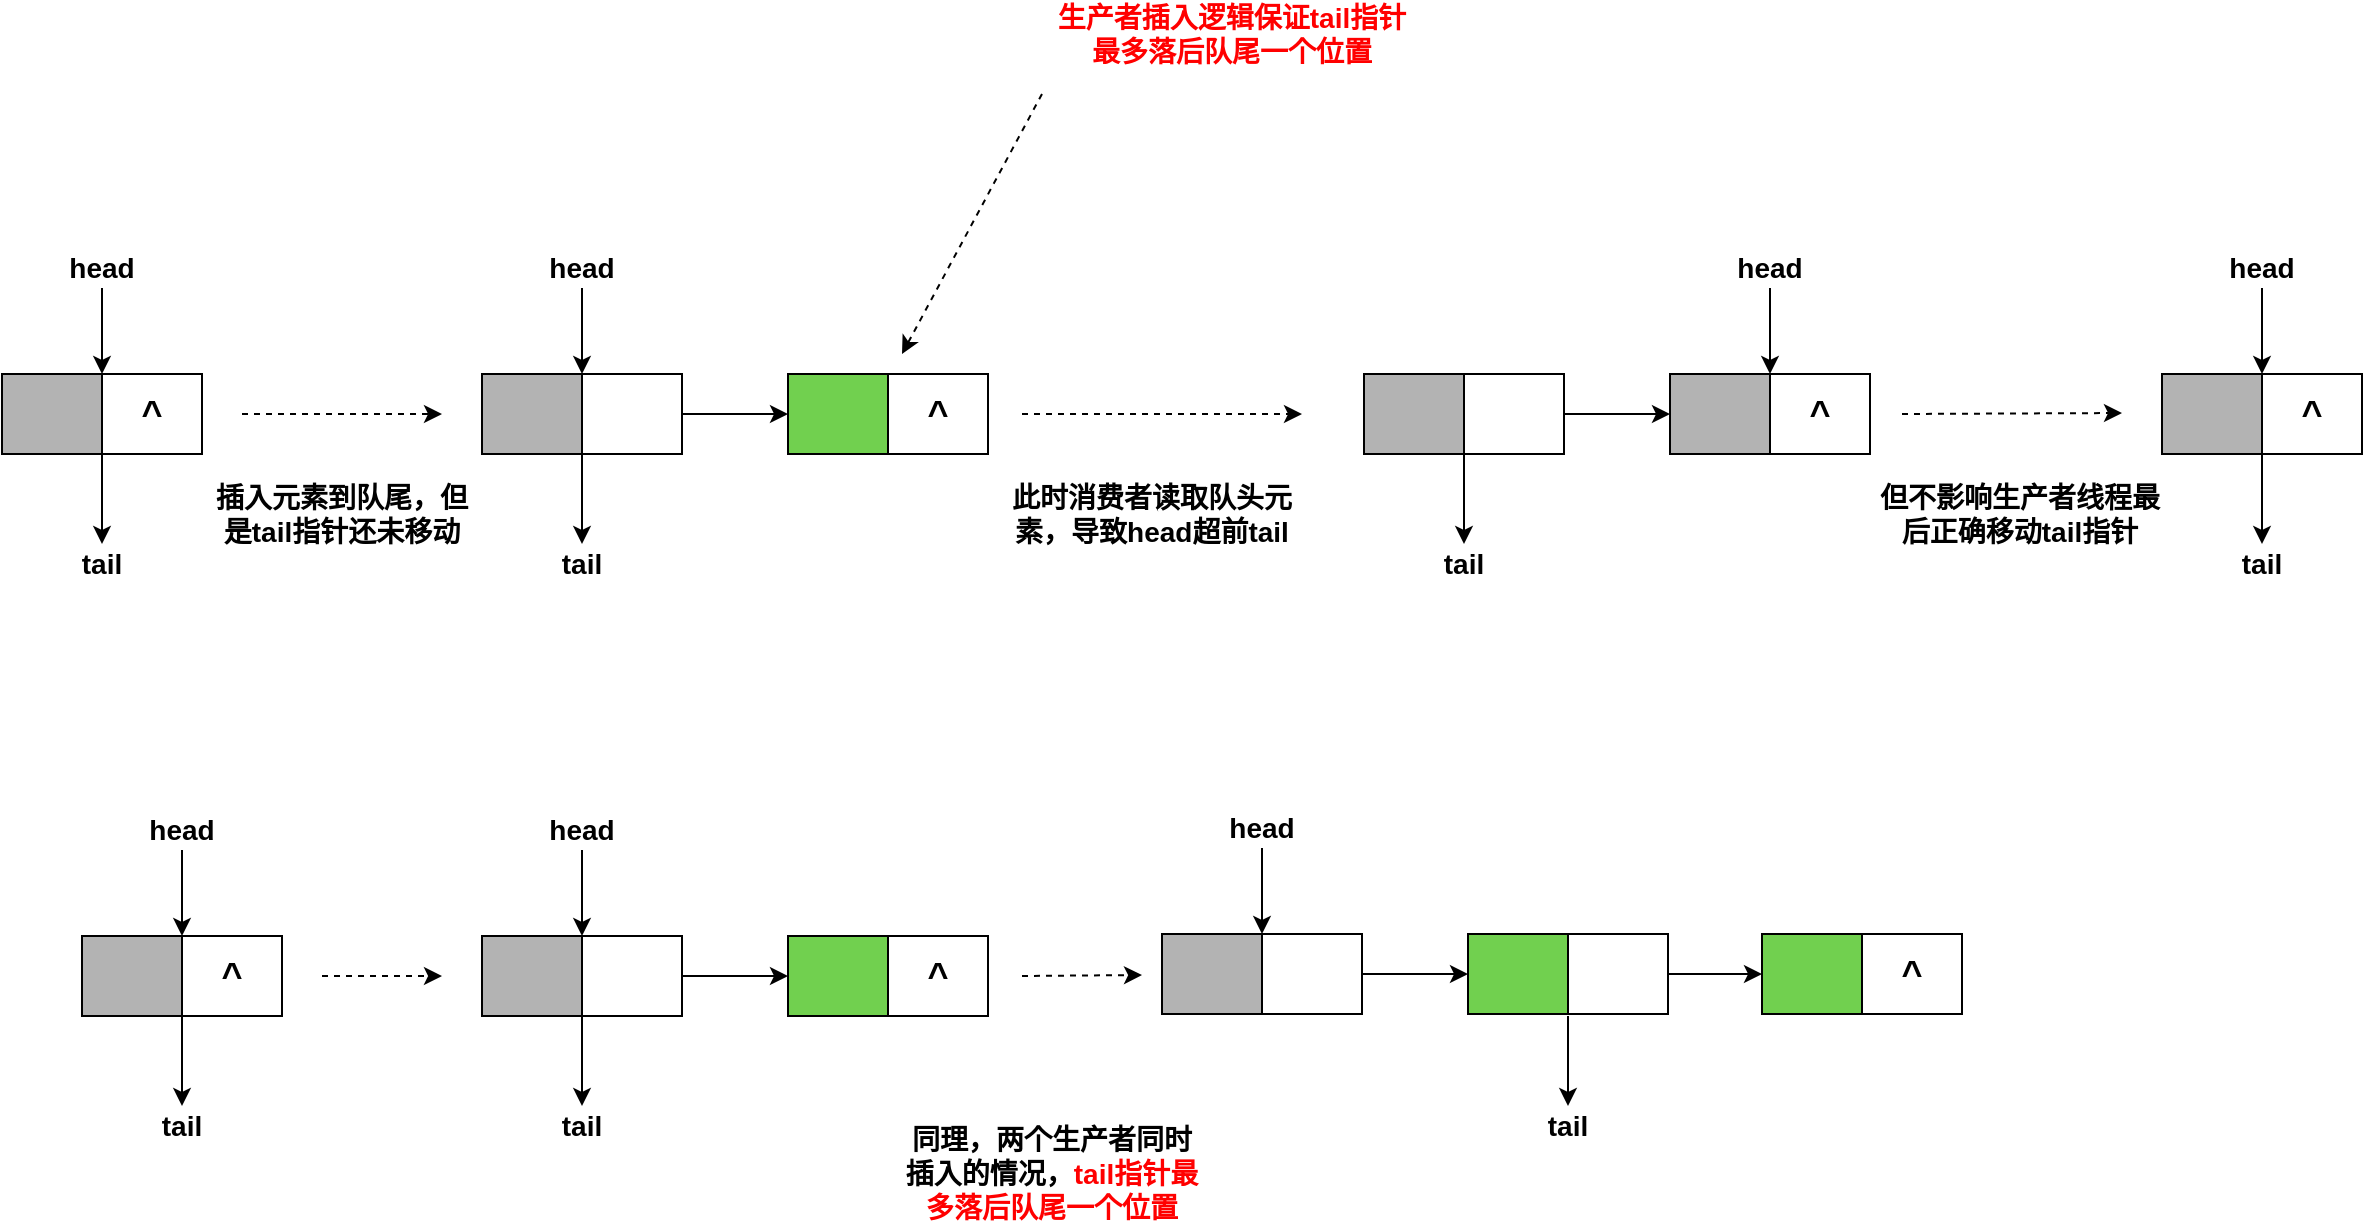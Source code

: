 <mxfile version="14.0.1" type="github">
  <diagram id="2i-kSuf8YJ6PZaOD5piu" name="Page-1">
    <mxGraphModel dx="2062" dy="1122" grid="1" gridSize="10" guides="1" tooltips="1" connect="1" arrows="1" fold="1" page="1" pageScale="1" pageWidth="827" pageHeight="1169" math="0" shadow="0">
      <root>
        <mxCell id="0" />
        <mxCell id="1" parent="0" />
        <mxCell id="gaz1Uu5AwIauGs2SwcmH-5" value="" style="group" vertex="1" connectable="0" parent="1">
          <mxGeometry x="120" y="480" width="100" height="40" as="geometry" />
        </mxCell>
        <mxCell id="gaz1Uu5AwIauGs2SwcmH-3" value="" style="rounded=0;whiteSpace=wrap;html=1;fillColor=#B3B3B3;" vertex="1" parent="gaz1Uu5AwIauGs2SwcmH-5">
          <mxGeometry width="50" height="40" as="geometry" />
        </mxCell>
        <mxCell id="gaz1Uu5AwIauGs2SwcmH-4" value="&lt;b&gt;&lt;font style=&quot;font-size: 18px&quot;&gt;^&lt;/font&gt;&lt;/b&gt;" style="rounded=0;whiteSpace=wrap;html=1;" vertex="1" parent="gaz1Uu5AwIauGs2SwcmH-5">
          <mxGeometry x="50" width="50" height="40" as="geometry" />
        </mxCell>
        <mxCell id="gaz1Uu5AwIauGs2SwcmH-7" value="" style="endArrow=classic;html=1;entryX=0;entryY=0;entryDx=0;entryDy=0;" edge="1" parent="1" source="gaz1Uu5AwIauGs2SwcmH-8" target="gaz1Uu5AwIauGs2SwcmH-4">
          <mxGeometry width="50" height="50" relative="1" as="geometry">
            <mxPoint x="170" y="430" as="sourcePoint" />
            <mxPoint x="230" y="390" as="targetPoint" />
          </mxGeometry>
        </mxCell>
        <mxCell id="gaz1Uu5AwIauGs2SwcmH-8" value="&lt;font style=&quot;font-size: 14px&quot;&gt;&lt;b&gt;head&lt;/b&gt;&lt;/font&gt;" style="text;html=1;strokeColor=none;fillColor=none;align=center;verticalAlign=middle;whiteSpace=wrap;rounded=0;" vertex="1" parent="1">
          <mxGeometry x="150" y="417" width="40" height="20" as="geometry" />
        </mxCell>
        <mxCell id="gaz1Uu5AwIauGs2SwcmH-10" value="&lt;font style=&quot;font-size: 14px&quot;&gt;&lt;b&gt;tail&lt;/b&gt;&lt;/font&gt;" style="text;html=1;strokeColor=none;fillColor=none;align=center;verticalAlign=middle;whiteSpace=wrap;rounded=0;" vertex="1" parent="1">
          <mxGeometry x="150" y="565" width="40" height="20" as="geometry" />
        </mxCell>
        <mxCell id="gaz1Uu5AwIauGs2SwcmH-12" value="" style="endArrow=classic;html=1;exitX=1;exitY=1;exitDx=0;exitDy=0;entryX=0.5;entryY=0;entryDx=0;entryDy=0;" edge="1" parent="1" source="gaz1Uu5AwIauGs2SwcmH-3" target="gaz1Uu5AwIauGs2SwcmH-10">
          <mxGeometry width="50" height="50" relative="1" as="geometry">
            <mxPoint x="169.5" y="530" as="sourcePoint" />
            <mxPoint x="170" y="560" as="targetPoint" />
          </mxGeometry>
        </mxCell>
        <mxCell id="gaz1Uu5AwIauGs2SwcmH-13" value="" style="group" vertex="1" connectable="0" parent="1">
          <mxGeometry x="360" y="480" width="100" height="40" as="geometry" />
        </mxCell>
        <mxCell id="gaz1Uu5AwIauGs2SwcmH-14" value="" style="rounded=0;whiteSpace=wrap;html=1;fillColor=#B3B3B3;" vertex="1" parent="gaz1Uu5AwIauGs2SwcmH-13">
          <mxGeometry width="50" height="40" as="geometry" />
        </mxCell>
        <mxCell id="gaz1Uu5AwIauGs2SwcmH-15" value="" style="rounded=0;whiteSpace=wrap;html=1;" vertex="1" parent="gaz1Uu5AwIauGs2SwcmH-13">
          <mxGeometry x="50" width="50" height="40" as="geometry" />
        </mxCell>
        <mxCell id="gaz1Uu5AwIauGs2SwcmH-16" value="" style="endArrow=classic;html=1;entryX=0;entryY=0;entryDx=0;entryDy=0;" edge="1" source="gaz1Uu5AwIauGs2SwcmH-17" target="gaz1Uu5AwIauGs2SwcmH-15" parent="1">
          <mxGeometry width="50" height="50" relative="1" as="geometry">
            <mxPoint x="410" y="430" as="sourcePoint" />
            <mxPoint x="470" y="390" as="targetPoint" />
          </mxGeometry>
        </mxCell>
        <mxCell id="gaz1Uu5AwIauGs2SwcmH-17" value="&lt;font style=&quot;font-size: 14px&quot;&gt;&lt;b&gt;head&lt;/b&gt;&lt;/font&gt;" style="text;html=1;strokeColor=none;fillColor=none;align=center;verticalAlign=middle;whiteSpace=wrap;rounded=0;" vertex="1" parent="1">
          <mxGeometry x="390" y="417" width="40" height="20" as="geometry" />
        </mxCell>
        <mxCell id="gaz1Uu5AwIauGs2SwcmH-18" value="&lt;font style=&quot;font-size: 14px&quot;&gt;&lt;b&gt;tail&lt;/b&gt;&lt;/font&gt;" style="text;html=1;strokeColor=none;fillColor=none;align=center;verticalAlign=middle;whiteSpace=wrap;rounded=0;" vertex="1" parent="1">
          <mxGeometry x="390" y="565" width="40" height="20" as="geometry" />
        </mxCell>
        <mxCell id="gaz1Uu5AwIauGs2SwcmH-19" value="" style="endArrow=classic;html=1;exitX=1;exitY=1;exitDx=0;exitDy=0;entryX=0.5;entryY=0;entryDx=0;entryDy=0;" edge="1" source="gaz1Uu5AwIauGs2SwcmH-14" target="gaz1Uu5AwIauGs2SwcmH-18" parent="1">
          <mxGeometry width="50" height="50" relative="1" as="geometry">
            <mxPoint x="409.5" y="530" as="sourcePoint" />
            <mxPoint x="410" y="560" as="targetPoint" />
          </mxGeometry>
        </mxCell>
        <mxCell id="gaz1Uu5AwIauGs2SwcmH-20" value="" style="endArrow=classic;html=1;entryX=0;entryY=0.5;entryDx=0;entryDy=0;" edge="1" parent="1" source="gaz1Uu5AwIauGs2SwcmH-15" target="gaz1Uu5AwIauGs2SwcmH-22">
          <mxGeometry width="50" height="50" relative="1" as="geometry">
            <mxPoint x="530" y="527" as="sourcePoint" />
            <mxPoint x="510" y="500" as="targetPoint" />
          </mxGeometry>
        </mxCell>
        <mxCell id="gaz1Uu5AwIauGs2SwcmH-25" value="" style="group" vertex="1" connectable="0" parent="1">
          <mxGeometry x="513" y="480" width="100" height="40" as="geometry" />
        </mxCell>
        <mxCell id="gaz1Uu5AwIauGs2SwcmH-22" value="" style="rounded=0;whiteSpace=wrap;html=1;fillColor=#71D04F;" vertex="1" parent="gaz1Uu5AwIauGs2SwcmH-25">
          <mxGeometry width="50" height="40" as="geometry" />
        </mxCell>
        <mxCell id="gaz1Uu5AwIauGs2SwcmH-23" value="&lt;b&gt;&lt;font style=&quot;font-size: 18px&quot;&gt;^&lt;/font&gt;&lt;/b&gt;" style="rounded=0;whiteSpace=wrap;html=1;" vertex="1" parent="gaz1Uu5AwIauGs2SwcmH-25">
          <mxGeometry x="50" width="50" height="40" as="geometry" />
        </mxCell>
        <mxCell id="gaz1Uu5AwIauGs2SwcmH-26" value="" style="group" vertex="1" connectable="0" parent="1">
          <mxGeometry x="801" y="480" width="100" height="40" as="geometry" />
        </mxCell>
        <mxCell id="gaz1Uu5AwIauGs2SwcmH-27" value="" style="rounded=0;whiteSpace=wrap;html=1;fillColor=#B3B3B3;" vertex="1" parent="gaz1Uu5AwIauGs2SwcmH-26">
          <mxGeometry width="50" height="40" as="geometry" />
        </mxCell>
        <mxCell id="gaz1Uu5AwIauGs2SwcmH-28" value="" style="rounded=0;whiteSpace=wrap;html=1;" vertex="1" parent="gaz1Uu5AwIauGs2SwcmH-26">
          <mxGeometry x="50" width="50" height="40" as="geometry" />
        </mxCell>
        <mxCell id="gaz1Uu5AwIauGs2SwcmH-29" value="" style="endArrow=classic;html=1;entryX=1;entryY=0;entryDx=0;entryDy=0;" edge="1" source="gaz1Uu5AwIauGs2SwcmH-30" target="gaz1Uu5AwIauGs2SwcmH-35" parent="1">
          <mxGeometry width="50" height="50" relative="1" as="geometry">
            <mxPoint x="1004" y="430" as="sourcePoint" />
            <mxPoint x="1004" y="480" as="targetPoint" />
          </mxGeometry>
        </mxCell>
        <mxCell id="gaz1Uu5AwIauGs2SwcmH-30" value="&lt;font style=&quot;font-size: 14px&quot;&gt;&lt;b&gt;head&lt;/b&gt;&lt;/font&gt;" style="text;html=1;strokeColor=none;fillColor=none;align=center;verticalAlign=middle;whiteSpace=wrap;rounded=0;" vertex="1" parent="1">
          <mxGeometry x="984" y="417" width="40" height="20" as="geometry" />
        </mxCell>
        <mxCell id="gaz1Uu5AwIauGs2SwcmH-31" value="&lt;font style=&quot;font-size: 14px&quot;&gt;&lt;b&gt;tail&lt;/b&gt;&lt;/font&gt;" style="text;html=1;strokeColor=none;fillColor=none;align=center;verticalAlign=middle;whiteSpace=wrap;rounded=0;" vertex="1" parent="1">
          <mxGeometry x="831" y="565" width="40" height="20" as="geometry" />
        </mxCell>
        <mxCell id="gaz1Uu5AwIauGs2SwcmH-32" value="" style="endArrow=classic;html=1;exitX=1;exitY=1;exitDx=0;exitDy=0;entryX=0.5;entryY=0;entryDx=0;entryDy=0;" edge="1" source="gaz1Uu5AwIauGs2SwcmH-27" target="gaz1Uu5AwIauGs2SwcmH-31" parent="1">
          <mxGeometry width="50" height="50" relative="1" as="geometry">
            <mxPoint x="850.5" y="530" as="sourcePoint" />
            <mxPoint x="851" y="560" as="targetPoint" />
          </mxGeometry>
        </mxCell>
        <mxCell id="gaz1Uu5AwIauGs2SwcmH-33" value="" style="endArrow=classic;html=1;entryX=0;entryY=0.5;entryDx=0;entryDy=0;" edge="1" source="gaz1Uu5AwIauGs2SwcmH-28" target="gaz1Uu5AwIauGs2SwcmH-35" parent="1">
          <mxGeometry width="50" height="50" relative="1" as="geometry">
            <mxPoint x="971" y="527" as="sourcePoint" />
            <mxPoint x="951" y="500" as="targetPoint" />
          </mxGeometry>
        </mxCell>
        <mxCell id="gaz1Uu5AwIauGs2SwcmH-37" value="" style="group" vertex="1" connectable="0" parent="1">
          <mxGeometry x="954" y="480" width="100" height="40" as="geometry" />
        </mxCell>
        <mxCell id="gaz1Uu5AwIauGs2SwcmH-35" value="" style="rounded=0;whiteSpace=wrap;html=1;fillColor=#B3B3B3;" vertex="1" parent="gaz1Uu5AwIauGs2SwcmH-37">
          <mxGeometry width="50" height="40" as="geometry" />
        </mxCell>
        <mxCell id="gaz1Uu5AwIauGs2SwcmH-36" value="&lt;b&gt;&lt;font style=&quot;font-size: 18px&quot;&gt;^&lt;/font&gt;&lt;/b&gt;" style="rounded=0;whiteSpace=wrap;html=1;" vertex="1" parent="gaz1Uu5AwIauGs2SwcmH-37">
          <mxGeometry x="50" width="50" height="40" as="geometry" />
        </mxCell>
        <mxCell id="gaz1Uu5AwIauGs2SwcmH-38" value="" style="group" vertex="1" connectable="0" parent="1">
          <mxGeometry x="1200" y="480" width="100" height="40" as="geometry" />
        </mxCell>
        <mxCell id="gaz1Uu5AwIauGs2SwcmH-39" value="" style="rounded=0;whiteSpace=wrap;html=1;fillColor=#B3B3B3;" vertex="1" parent="gaz1Uu5AwIauGs2SwcmH-38">
          <mxGeometry width="50" height="40" as="geometry" />
        </mxCell>
        <mxCell id="gaz1Uu5AwIauGs2SwcmH-40" value="&lt;b&gt;&lt;font style=&quot;font-size: 18px&quot;&gt;^&lt;/font&gt;&lt;/b&gt;" style="rounded=0;whiteSpace=wrap;html=1;" vertex="1" parent="gaz1Uu5AwIauGs2SwcmH-38">
          <mxGeometry x="50" width="50" height="40" as="geometry" />
        </mxCell>
        <mxCell id="gaz1Uu5AwIauGs2SwcmH-41" value="" style="endArrow=classic;html=1;entryX=0;entryY=0;entryDx=0;entryDy=0;" edge="1" source="gaz1Uu5AwIauGs2SwcmH-42" target="gaz1Uu5AwIauGs2SwcmH-40" parent="1">
          <mxGeometry width="50" height="50" relative="1" as="geometry">
            <mxPoint x="1250" y="430" as="sourcePoint" />
            <mxPoint x="1310" y="390" as="targetPoint" />
          </mxGeometry>
        </mxCell>
        <mxCell id="gaz1Uu5AwIauGs2SwcmH-42" value="&lt;font style=&quot;font-size: 14px&quot;&gt;&lt;b&gt;head&lt;/b&gt;&lt;/font&gt;" style="text;html=1;strokeColor=none;fillColor=none;align=center;verticalAlign=middle;whiteSpace=wrap;rounded=0;" vertex="1" parent="1">
          <mxGeometry x="1230" y="417" width="40" height="20" as="geometry" />
        </mxCell>
        <mxCell id="gaz1Uu5AwIauGs2SwcmH-43" value="&lt;font style=&quot;font-size: 14px&quot;&gt;&lt;b&gt;tail&lt;/b&gt;&lt;/font&gt;" style="text;html=1;strokeColor=none;fillColor=none;align=center;verticalAlign=middle;whiteSpace=wrap;rounded=0;" vertex="1" parent="1">
          <mxGeometry x="1230" y="565" width="40" height="20" as="geometry" />
        </mxCell>
        <mxCell id="gaz1Uu5AwIauGs2SwcmH-44" value="" style="endArrow=classic;html=1;exitX=1;exitY=1;exitDx=0;exitDy=0;entryX=0.5;entryY=0;entryDx=0;entryDy=0;" edge="1" source="gaz1Uu5AwIauGs2SwcmH-39" target="gaz1Uu5AwIauGs2SwcmH-43" parent="1">
          <mxGeometry width="50" height="50" relative="1" as="geometry">
            <mxPoint x="1249.5" y="530" as="sourcePoint" />
            <mxPoint x="1250" y="560" as="targetPoint" />
          </mxGeometry>
        </mxCell>
        <mxCell id="gaz1Uu5AwIauGs2SwcmH-45" value="" style="endArrow=classic;html=1;dashed=1;" edge="1" parent="1">
          <mxGeometry width="50" height="50" relative="1" as="geometry">
            <mxPoint x="240" y="500" as="sourcePoint" />
            <mxPoint x="340" y="500" as="targetPoint" />
          </mxGeometry>
        </mxCell>
        <mxCell id="gaz1Uu5AwIauGs2SwcmH-46" value="" style="endArrow=classic;html=1;dashed=1;" edge="1" parent="1">
          <mxGeometry width="50" height="50" relative="1" as="geometry">
            <mxPoint x="630" y="500" as="sourcePoint" />
            <mxPoint x="770" y="500" as="targetPoint" />
          </mxGeometry>
        </mxCell>
        <mxCell id="gaz1Uu5AwIauGs2SwcmH-47" value="" style="endArrow=classic;html=1;dashed=1;" edge="1" parent="1">
          <mxGeometry width="50" height="50" relative="1" as="geometry">
            <mxPoint x="1070" y="500" as="sourcePoint" />
            <mxPoint x="1180" y="499.5" as="targetPoint" />
          </mxGeometry>
        </mxCell>
        <mxCell id="gaz1Uu5AwIauGs2SwcmH-48" value="" style="group" vertex="1" connectable="0" parent="1">
          <mxGeometry x="160" y="761" width="100" height="40" as="geometry" />
        </mxCell>
        <mxCell id="gaz1Uu5AwIauGs2SwcmH-49" value="" style="rounded=0;whiteSpace=wrap;html=1;fillColor=#B3B3B3;" vertex="1" parent="gaz1Uu5AwIauGs2SwcmH-48">
          <mxGeometry width="50" height="40" as="geometry" />
        </mxCell>
        <mxCell id="gaz1Uu5AwIauGs2SwcmH-50" value="&lt;b&gt;&lt;font style=&quot;font-size: 18px&quot;&gt;^&lt;/font&gt;&lt;/b&gt;" style="rounded=0;whiteSpace=wrap;html=1;" vertex="1" parent="gaz1Uu5AwIauGs2SwcmH-48">
          <mxGeometry x="50" width="50" height="40" as="geometry" />
        </mxCell>
        <mxCell id="gaz1Uu5AwIauGs2SwcmH-51" value="" style="endArrow=classic;html=1;entryX=0;entryY=0;entryDx=0;entryDy=0;" edge="1" parent="1" source="gaz1Uu5AwIauGs2SwcmH-52" target="gaz1Uu5AwIauGs2SwcmH-50">
          <mxGeometry width="50" height="50" relative="1" as="geometry">
            <mxPoint x="210" y="711" as="sourcePoint" />
            <mxPoint x="270" y="671" as="targetPoint" />
          </mxGeometry>
        </mxCell>
        <mxCell id="gaz1Uu5AwIauGs2SwcmH-52" value="&lt;font style=&quot;font-size: 14px&quot;&gt;&lt;b&gt;head&lt;/b&gt;&lt;/font&gt;" style="text;html=1;strokeColor=none;fillColor=none;align=center;verticalAlign=middle;whiteSpace=wrap;rounded=0;" vertex="1" parent="1">
          <mxGeometry x="190" y="698" width="40" height="20" as="geometry" />
        </mxCell>
        <mxCell id="gaz1Uu5AwIauGs2SwcmH-53" value="&lt;font style=&quot;font-size: 14px&quot;&gt;&lt;b&gt;tail&lt;/b&gt;&lt;/font&gt;" style="text;html=1;strokeColor=none;fillColor=none;align=center;verticalAlign=middle;whiteSpace=wrap;rounded=0;" vertex="1" parent="1">
          <mxGeometry x="190" y="846" width="40" height="20" as="geometry" />
        </mxCell>
        <mxCell id="gaz1Uu5AwIauGs2SwcmH-54" value="" style="endArrow=classic;html=1;exitX=1;exitY=1;exitDx=0;exitDy=0;entryX=0.5;entryY=0;entryDx=0;entryDy=0;" edge="1" parent="1" source="gaz1Uu5AwIauGs2SwcmH-49" target="gaz1Uu5AwIauGs2SwcmH-53">
          <mxGeometry width="50" height="50" relative="1" as="geometry">
            <mxPoint x="209.5" y="811" as="sourcePoint" />
            <mxPoint x="210" y="841" as="targetPoint" />
          </mxGeometry>
        </mxCell>
        <mxCell id="gaz1Uu5AwIauGs2SwcmH-55" value="" style="group" vertex="1" connectable="0" parent="1">
          <mxGeometry x="360" y="761" width="100" height="40" as="geometry" />
        </mxCell>
        <mxCell id="gaz1Uu5AwIauGs2SwcmH-56" value="" style="rounded=0;whiteSpace=wrap;html=1;fillColor=#B3B3B3;" vertex="1" parent="gaz1Uu5AwIauGs2SwcmH-55">
          <mxGeometry width="50" height="40" as="geometry" />
        </mxCell>
        <mxCell id="gaz1Uu5AwIauGs2SwcmH-57" value="" style="rounded=0;whiteSpace=wrap;html=1;" vertex="1" parent="gaz1Uu5AwIauGs2SwcmH-55">
          <mxGeometry x="50" width="50" height="40" as="geometry" />
        </mxCell>
        <mxCell id="gaz1Uu5AwIauGs2SwcmH-58" value="" style="endArrow=classic;html=1;entryX=0;entryY=0;entryDx=0;entryDy=0;" edge="1" parent="1" source="gaz1Uu5AwIauGs2SwcmH-59" target="gaz1Uu5AwIauGs2SwcmH-57">
          <mxGeometry width="50" height="50" relative="1" as="geometry">
            <mxPoint x="410" y="711" as="sourcePoint" />
            <mxPoint x="470" y="671" as="targetPoint" />
          </mxGeometry>
        </mxCell>
        <mxCell id="gaz1Uu5AwIauGs2SwcmH-59" value="&lt;font style=&quot;font-size: 14px&quot;&gt;&lt;b&gt;head&lt;/b&gt;&lt;/font&gt;" style="text;html=1;strokeColor=none;fillColor=none;align=center;verticalAlign=middle;whiteSpace=wrap;rounded=0;" vertex="1" parent="1">
          <mxGeometry x="390" y="698" width="40" height="20" as="geometry" />
        </mxCell>
        <mxCell id="gaz1Uu5AwIauGs2SwcmH-60" value="&lt;font style=&quot;font-size: 14px&quot;&gt;&lt;b&gt;tail&lt;/b&gt;&lt;/font&gt;" style="text;html=1;strokeColor=none;fillColor=none;align=center;verticalAlign=middle;whiteSpace=wrap;rounded=0;" vertex="1" parent="1">
          <mxGeometry x="390" y="846" width="40" height="20" as="geometry" />
        </mxCell>
        <mxCell id="gaz1Uu5AwIauGs2SwcmH-61" value="" style="endArrow=classic;html=1;exitX=1;exitY=1;exitDx=0;exitDy=0;entryX=0.5;entryY=0;entryDx=0;entryDy=0;" edge="1" parent="1" source="gaz1Uu5AwIauGs2SwcmH-56" target="gaz1Uu5AwIauGs2SwcmH-60">
          <mxGeometry width="50" height="50" relative="1" as="geometry">
            <mxPoint x="409.5" y="811" as="sourcePoint" />
            <mxPoint x="410" y="841" as="targetPoint" />
          </mxGeometry>
        </mxCell>
        <mxCell id="gaz1Uu5AwIauGs2SwcmH-62" value="" style="endArrow=classic;html=1;entryX=0;entryY=0.5;entryDx=0;entryDy=0;" edge="1" parent="1" source="gaz1Uu5AwIauGs2SwcmH-57" target="gaz1Uu5AwIauGs2SwcmH-64">
          <mxGeometry width="50" height="50" relative="1" as="geometry">
            <mxPoint x="530" y="808" as="sourcePoint" />
            <mxPoint x="510" y="781" as="targetPoint" />
          </mxGeometry>
        </mxCell>
        <mxCell id="gaz1Uu5AwIauGs2SwcmH-63" value="" style="group" vertex="1" connectable="0" parent="1">
          <mxGeometry x="513" y="761" width="100" height="40" as="geometry" />
        </mxCell>
        <mxCell id="gaz1Uu5AwIauGs2SwcmH-64" value="" style="rounded=0;whiteSpace=wrap;html=1;fillColor=#71D04F;" vertex="1" parent="gaz1Uu5AwIauGs2SwcmH-63">
          <mxGeometry width="50" height="40" as="geometry" />
        </mxCell>
        <mxCell id="gaz1Uu5AwIauGs2SwcmH-65" value="&lt;b&gt;&lt;font style=&quot;font-size: 18px&quot;&gt;^&lt;/font&gt;&lt;/b&gt;" style="rounded=0;whiteSpace=wrap;html=1;" vertex="1" parent="gaz1Uu5AwIauGs2SwcmH-63">
          <mxGeometry x="50" width="50" height="40" as="geometry" />
        </mxCell>
        <mxCell id="gaz1Uu5AwIauGs2SwcmH-84" value="" style="endArrow=classic;html=1;dashed=1;" edge="1" parent="1">
          <mxGeometry width="50" height="50" relative="1" as="geometry">
            <mxPoint x="280" y="781" as="sourcePoint" />
            <mxPoint x="340" y="781" as="targetPoint" />
          </mxGeometry>
        </mxCell>
        <mxCell id="gaz1Uu5AwIauGs2SwcmH-85" value="" style="endArrow=classic;html=1;dashed=1;" edge="1" parent="1">
          <mxGeometry width="50" height="50" relative="1" as="geometry">
            <mxPoint x="630" y="781" as="sourcePoint" />
            <mxPoint x="690" y="780.5" as="targetPoint" />
          </mxGeometry>
        </mxCell>
        <mxCell id="gaz1Uu5AwIauGs2SwcmH-87" value="" style="group" vertex="1" connectable="0" parent="1">
          <mxGeometry x="700" y="760" width="100" height="40" as="geometry" />
        </mxCell>
        <mxCell id="gaz1Uu5AwIauGs2SwcmH-88" value="" style="rounded=0;whiteSpace=wrap;html=1;fillColor=#B3B3B3;" vertex="1" parent="gaz1Uu5AwIauGs2SwcmH-87">
          <mxGeometry width="50" height="40" as="geometry" />
        </mxCell>
        <mxCell id="gaz1Uu5AwIauGs2SwcmH-89" value="" style="rounded=0;whiteSpace=wrap;html=1;" vertex="1" parent="gaz1Uu5AwIauGs2SwcmH-87">
          <mxGeometry x="50" width="50" height="40" as="geometry" />
        </mxCell>
        <mxCell id="gaz1Uu5AwIauGs2SwcmH-90" value="" style="endArrow=classic;html=1;entryX=0;entryY=0;entryDx=0;entryDy=0;" edge="1" source="gaz1Uu5AwIauGs2SwcmH-91" target="gaz1Uu5AwIauGs2SwcmH-89" parent="1">
          <mxGeometry width="50" height="50" relative="1" as="geometry">
            <mxPoint x="750" y="710" as="sourcePoint" />
            <mxPoint x="810" y="670" as="targetPoint" />
          </mxGeometry>
        </mxCell>
        <mxCell id="gaz1Uu5AwIauGs2SwcmH-91" value="&lt;font style=&quot;font-size: 14px&quot;&gt;&lt;b&gt;head&lt;/b&gt;&lt;/font&gt;" style="text;html=1;strokeColor=none;fillColor=none;align=center;verticalAlign=middle;whiteSpace=wrap;rounded=0;" vertex="1" parent="1">
          <mxGeometry x="730" y="697" width="40" height="20" as="geometry" />
        </mxCell>
        <mxCell id="gaz1Uu5AwIauGs2SwcmH-92" value="&lt;font style=&quot;font-size: 14px&quot;&gt;&lt;b&gt;tail&lt;/b&gt;&lt;/font&gt;" style="text;html=1;strokeColor=none;fillColor=none;align=center;verticalAlign=middle;whiteSpace=wrap;rounded=0;" vertex="1" parent="1">
          <mxGeometry x="883" y="846" width="40" height="20" as="geometry" />
        </mxCell>
        <mxCell id="gaz1Uu5AwIauGs2SwcmH-93" value="" style="endArrow=classic;html=1;exitX=1;exitY=1;exitDx=0;exitDy=0;entryX=0.5;entryY=0;entryDx=0;entryDy=0;" edge="1" target="gaz1Uu5AwIauGs2SwcmH-92" parent="1">
          <mxGeometry width="50" height="50" relative="1" as="geometry">
            <mxPoint x="903" y="801" as="sourcePoint" />
            <mxPoint x="903" y="841" as="targetPoint" />
          </mxGeometry>
        </mxCell>
        <mxCell id="gaz1Uu5AwIauGs2SwcmH-94" value="" style="endArrow=classic;html=1;entryX=0;entryY=0.5;entryDx=0;entryDy=0;" edge="1" source="gaz1Uu5AwIauGs2SwcmH-89" target="gaz1Uu5AwIauGs2SwcmH-96" parent="1">
          <mxGeometry width="50" height="50" relative="1" as="geometry">
            <mxPoint x="870" y="807" as="sourcePoint" />
            <mxPoint x="850" y="780" as="targetPoint" />
          </mxGeometry>
        </mxCell>
        <mxCell id="gaz1Uu5AwIauGs2SwcmH-95" value="" style="group" vertex="1" connectable="0" parent="1">
          <mxGeometry x="853" y="760" width="100" height="40" as="geometry" />
        </mxCell>
        <mxCell id="gaz1Uu5AwIauGs2SwcmH-96" value="" style="rounded=0;whiteSpace=wrap;html=1;fillColor=#71D04F;" vertex="1" parent="gaz1Uu5AwIauGs2SwcmH-95">
          <mxGeometry width="50" height="40" as="geometry" />
        </mxCell>
        <mxCell id="gaz1Uu5AwIauGs2SwcmH-97" value="" style="rounded=0;whiteSpace=wrap;html=1;" vertex="1" parent="gaz1Uu5AwIauGs2SwcmH-95">
          <mxGeometry x="50" width="50" height="40" as="geometry" />
        </mxCell>
        <mxCell id="gaz1Uu5AwIauGs2SwcmH-98" value="" style="group" vertex="1" connectable="0" parent="1">
          <mxGeometry x="1000" y="760" width="100" height="40" as="geometry" />
        </mxCell>
        <mxCell id="gaz1Uu5AwIauGs2SwcmH-99" value="" style="rounded=0;whiteSpace=wrap;html=1;fillColor=#71D04F;" vertex="1" parent="gaz1Uu5AwIauGs2SwcmH-98">
          <mxGeometry width="50" height="40" as="geometry" />
        </mxCell>
        <mxCell id="gaz1Uu5AwIauGs2SwcmH-100" value="&lt;b&gt;&lt;font style=&quot;font-size: 18px&quot;&gt;^&lt;/font&gt;&lt;/b&gt;" style="rounded=0;whiteSpace=wrap;html=1;" vertex="1" parent="gaz1Uu5AwIauGs2SwcmH-98">
          <mxGeometry x="50" width="50" height="40" as="geometry" />
        </mxCell>
        <mxCell id="gaz1Uu5AwIauGs2SwcmH-101" value="" style="endArrow=classic;html=1;entryX=0;entryY=0.5;entryDx=0;entryDy=0;exitX=1;exitY=0.5;exitDx=0;exitDy=0;" edge="1" parent="1" source="gaz1Uu5AwIauGs2SwcmH-97" target="gaz1Uu5AwIauGs2SwcmH-99">
          <mxGeometry width="50" height="50" relative="1" as="geometry">
            <mxPoint x="970" y="830" as="sourcePoint" />
            <mxPoint x="1023" y="830" as="targetPoint" />
          </mxGeometry>
        </mxCell>
        <mxCell id="gaz1Uu5AwIauGs2SwcmH-102" value="&lt;font style=&quot;font-size: 14px&quot;&gt;&lt;b&gt;插入元素到队尾，但是tail指针还未移动&lt;/b&gt;&lt;/font&gt;" style="text;html=1;strokeColor=none;fillColor=none;align=center;verticalAlign=middle;whiteSpace=wrap;rounded=0;" vertex="1" parent="1">
          <mxGeometry x="220" y="540" width="140" height="20" as="geometry" />
        </mxCell>
        <mxCell id="gaz1Uu5AwIauGs2SwcmH-103" value="&lt;font style=&quot;font-size: 14px&quot;&gt;&lt;b&gt;此时消费者读取队头元素，导致head超前tail&lt;/b&gt;&lt;/font&gt;" style="text;html=1;strokeColor=none;fillColor=none;align=center;verticalAlign=middle;whiteSpace=wrap;rounded=0;" vertex="1" parent="1">
          <mxGeometry x="620" y="540" width="150" height="20" as="geometry" />
        </mxCell>
        <mxCell id="gaz1Uu5AwIauGs2SwcmH-104" value="&lt;font style=&quot;font-size: 14px&quot;&gt;&lt;b&gt;但不影响生产者线程最后正确移动tail指针&lt;/b&gt;&lt;/font&gt;" style="text;html=1;strokeColor=none;fillColor=none;align=center;verticalAlign=middle;whiteSpace=wrap;rounded=0;" vertex="1" parent="1">
          <mxGeometry x="1054" y="540" width="150" height="20" as="geometry" />
        </mxCell>
        <mxCell id="gaz1Uu5AwIauGs2SwcmH-105" value="" style="endArrow=classic;html=1;dashed=1;" edge="1" parent="1">
          <mxGeometry width="50" height="50" relative="1" as="geometry">
            <mxPoint x="640" y="340" as="sourcePoint" />
            <mxPoint x="570" y="470" as="targetPoint" />
          </mxGeometry>
        </mxCell>
        <mxCell id="gaz1Uu5AwIauGs2SwcmH-106" value="&lt;font style=&quot;font-size: 14px&quot; color=&quot;#ff0000&quot;&gt;&lt;b&gt;生产者插入逻辑保证tail指针最多落后队尾一个位置&lt;/b&gt;&lt;/font&gt;" style="text;html=1;strokeColor=none;fillColor=none;align=center;verticalAlign=middle;whiteSpace=wrap;rounded=0;" vertex="1" parent="1">
          <mxGeometry x="640" y="300" width="190" height="20" as="geometry" />
        </mxCell>
        <mxCell id="gaz1Uu5AwIauGs2SwcmH-107" value="&lt;span style=&quot;font-size: 14px&quot;&gt;&lt;b&gt;同理，两个生产者同时插入的情况，&lt;/b&gt;&lt;/span&gt;&lt;b style=&quot;color: rgb(255 , 0 , 0) ; font-size: 14px&quot;&gt;tail指针最多落后队尾一个位置&lt;/b&gt;" style="text;html=1;strokeColor=none;fillColor=none;align=center;verticalAlign=middle;whiteSpace=wrap;rounded=0;" vertex="1" parent="1">
          <mxGeometry x="570" y="870" width="150" height="20" as="geometry" />
        </mxCell>
      </root>
    </mxGraphModel>
  </diagram>
</mxfile>
